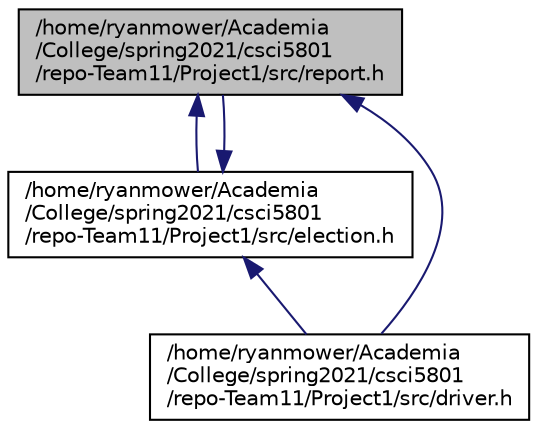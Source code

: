 digraph "/home/ryanmower/Academia/College/spring2021/csci5801/repo-Team11/Project1/src/report.h"
{
 // LATEX_PDF_SIZE
  edge [fontname="Helvetica",fontsize="10",labelfontname="Helvetica",labelfontsize="10"];
  node [fontname="Helvetica",fontsize="10",shape=record];
  Node1 [label="/home/ryanmower/Academia\l/College/spring2021/csci5801\l/repo-Team11/Project1/src/report.h",height=0.2,width=0.4,color="black", fillcolor="grey75", style="filled", fontcolor="black",tooltip="This files describes the Report class, which generates the election reports and writes information to..."];
  Node1 -> Node2 [dir="back",color="midnightblue",fontsize="10",style="solid"];
  Node2 [label="/home/ryanmower/Academia\l/College/spring2021/csci5801\l/repo-Team11/Project1/src/election.h",height=0.2,width=0.4,color="black", fillcolor="white", style="filled",URL="$election_8h.html",tooltip="This file describes the Election class, which stores and updates election information and runs simula..."];
  Node2 -> Node3 [dir="back",color="midnightblue",fontsize="10",style="solid"];
  Node3 [label="/home/ryanmower/Academia\l/College/spring2021/csci5801\l/repo-Team11/Project1/src/driver.h",height=0.2,width=0.4,color="black", fillcolor="white", style="filled",URL="$driver_8h.html",tooltip="This file describes the Driver class, which reads in election information from a CSV file."];
  Node2 -> Node1 [dir="back",color="midnightblue",fontsize="10",style="solid"];
  Node1 -> Node3 [dir="back",color="midnightblue",fontsize="10",style="solid"];
}
